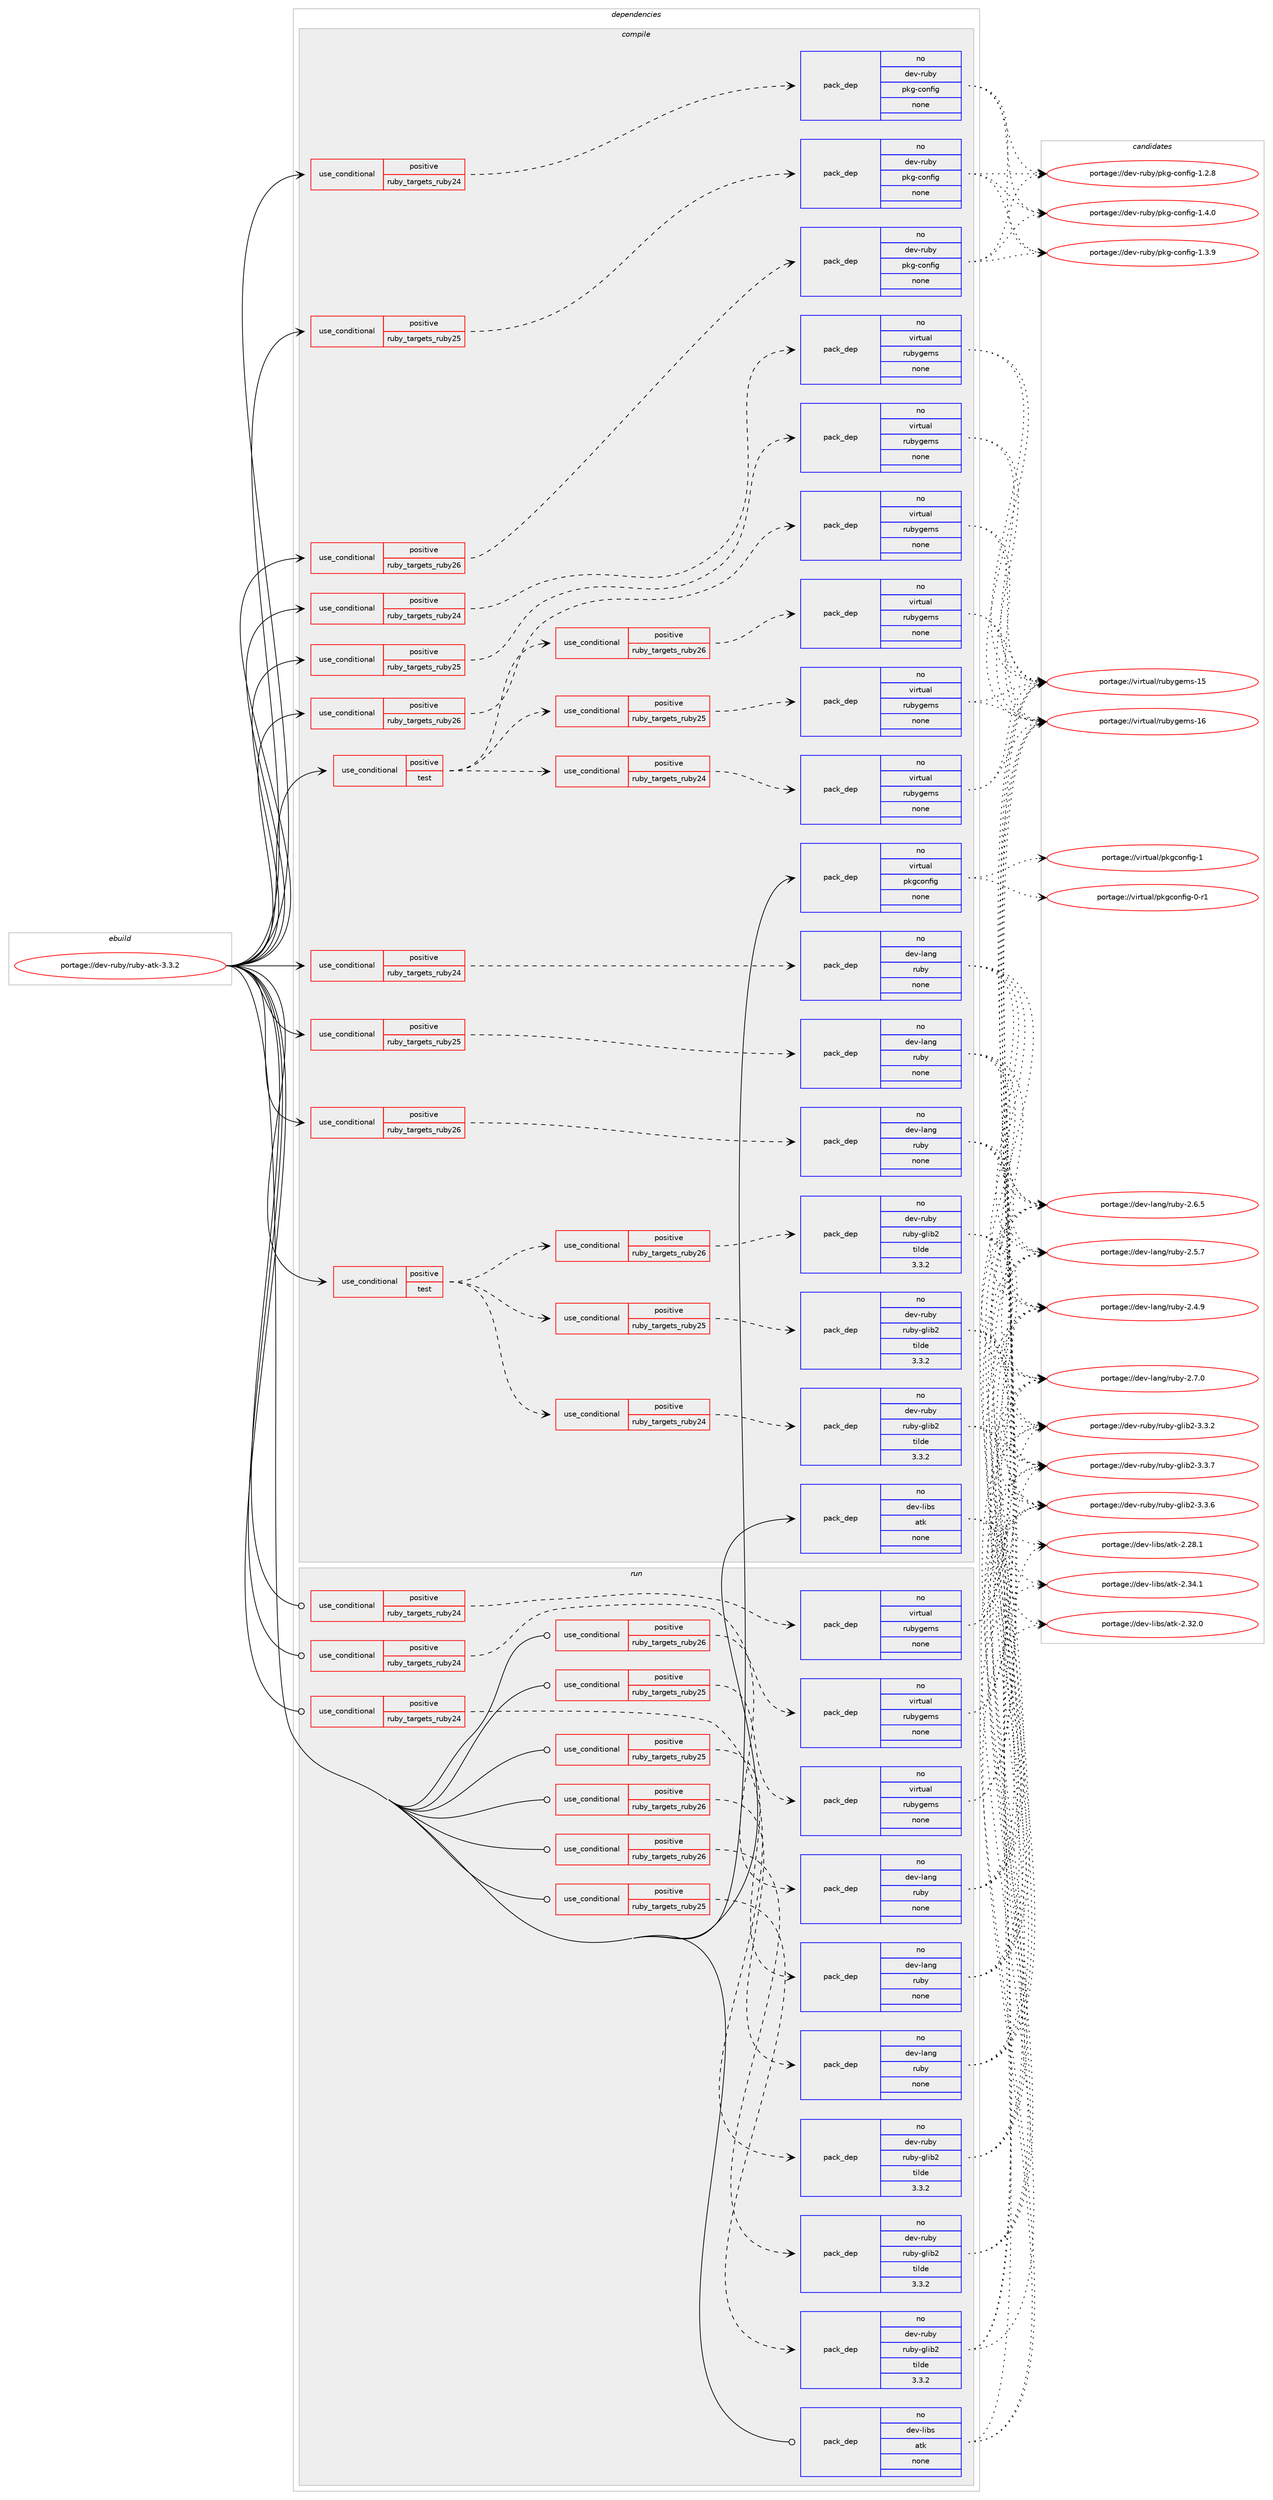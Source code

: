 digraph prolog {

# *************
# Graph options
# *************

newrank=true;
concentrate=true;
compound=true;
graph [rankdir=LR,fontname=Helvetica,fontsize=10,ranksep=1.5];#, ranksep=2.5, nodesep=0.2];
edge  [arrowhead=vee];
node  [fontname=Helvetica,fontsize=10];

# **********
# The ebuild
# **********

subgraph cluster_leftcol {
color=gray;
rank=same;
label=<<i>ebuild</i>>;
id [label="portage://dev-ruby/ruby-atk-3.3.2", color=red, width=4, href="../dev-ruby/ruby-atk-3.3.2.svg"];
}

# ****************
# The dependencies
# ****************

subgraph cluster_midcol {
color=gray;
label=<<i>dependencies</i>>;
subgraph cluster_compile {
fillcolor="#eeeeee";
style=filled;
label=<<i>compile</i>>;
subgraph cond73330 {
dependency328569 [label=<<TABLE BORDER="0" CELLBORDER="1" CELLSPACING="0" CELLPADDING="4"><TR><TD ROWSPAN="3" CELLPADDING="10">use_conditional</TD></TR><TR><TD>positive</TD></TR><TR><TD>ruby_targets_ruby24</TD></TR></TABLE>>, shape=none, color=red];
subgraph pack250492 {
dependency328570 [label=<<TABLE BORDER="0" CELLBORDER="1" CELLSPACING="0" CELLPADDING="4" WIDTH="220"><TR><TD ROWSPAN="6" CELLPADDING="30">pack_dep</TD></TR><TR><TD WIDTH="110">no</TD></TR><TR><TD>dev-lang</TD></TR><TR><TD>ruby</TD></TR><TR><TD>none</TD></TR><TR><TD></TD></TR></TABLE>>, shape=none, color=blue];
}
dependency328569:e -> dependency328570:w [weight=20,style="dashed",arrowhead="vee"];
}
id:e -> dependency328569:w [weight=20,style="solid",arrowhead="vee"];
subgraph cond73331 {
dependency328571 [label=<<TABLE BORDER="0" CELLBORDER="1" CELLSPACING="0" CELLPADDING="4"><TR><TD ROWSPAN="3" CELLPADDING="10">use_conditional</TD></TR><TR><TD>positive</TD></TR><TR><TD>ruby_targets_ruby24</TD></TR></TABLE>>, shape=none, color=red];
subgraph pack250493 {
dependency328572 [label=<<TABLE BORDER="0" CELLBORDER="1" CELLSPACING="0" CELLPADDING="4" WIDTH="220"><TR><TD ROWSPAN="6" CELLPADDING="30">pack_dep</TD></TR><TR><TD WIDTH="110">no</TD></TR><TR><TD>dev-ruby</TD></TR><TR><TD>pkg-config</TD></TR><TR><TD>none</TD></TR><TR><TD></TD></TR></TABLE>>, shape=none, color=blue];
}
dependency328571:e -> dependency328572:w [weight=20,style="dashed",arrowhead="vee"];
}
id:e -> dependency328571:w [weight=20,style="solid",arrowhead="vee"];
subgraph cond73332 {
dependency328573 [label=<<TABLE BORDER="0" CELLBORDER="1" CELLSPACING="0" CELLPADDING="4"><TR><TD ROWSPAN="3" CELLPADDING="10">use_conditional</TD></TR><TR><TD>positive</TD></TR><TR><TD>ruby_targets_ruby24</TD></TR></TABLE>>, shape=none, color=red];
subgraph pack250494 {
dependency328574 [label=<<TABLE BORDER="0" CELLBORDER="1" CELLSPACING="0" CELLPADDING="4" WIDTH="220"><TR><TD ROWSPAN="6" CELLPADDING="30">pack_dep</TD></TR><TR><TD WIDTH="110">no</TD></TR><TR><TD>virtual</TD></TR><TR><TD>rubygems</TD></TR><TR><TD>none</TD></TR><TR><TD></TD></TR></TABLE>>, shape=none, color=blue];
}
dependency328573:e -> dependency328574:w [weight=20,style="dashed",arrowhead="vee"];
}
id:e -> dependency328573:w [weight=20,style="solid",arrowhead="vee"];
subgraph cond73333 {
dependency328575 [label=<<TABLE BORDER="0" CELLBORDER="1" CELLSPACING="0" CELLPADDING="4"><TR><TD ROWSPAN="3" CELLPADDING="10">use_conditional</TD></TR><TR><TD>positive</TD></TR><TR><TD>ruby_targets_ruby25</TD></TR></TABLE>>, shape=none, color=red];
subgraph pack250495 {
dependency328576 [label=<<TABLE BORDER="0" CELLBORDER="1" CELLSPACING="0" CELLPADDING="4" WIDTH="220"><TR><TD ROWSPAN="6" CELLPADDING="30">pack_dep</TD></TR><TR><TD WIDTH="110">no</TD></TR><TR><TD>dev-lang</TD></TR><TR><TD>ruby</TD></TR><TR><TD>none</TD></TR><TR><TD></TD></TR></TABLE>>, shape=none, color=blue];
}
dependency328575:e -> dependency328576:w [weight=20,style="dashed",arrowhead="vee"];
}
id:e -> dependency328575:w [weight=20,style="solid",arrowhead="vee"];
subgraph cond73334 {
dependency328577 [label=<<TABLE BORDER="0" CELLBORDER="1" CELLSPACING="0" CELLPADDING="4"><TR><TD ROWSPAN="3" CELLPADDING="10">use_conditional</TD></TR><TR><TD>positive</TD></TR><TR><TD>ruby_targets_ruby25</TD></TR></TABLE>>, shape=none, color=red];
subgraph pack250496 {
dependency328578 [label=<<TABLE BORDER="0" CELLBORDER="1" CELLSPACING="0" CELLPADDING="4" WIDTH="220"><TR><TD ROWSPAN="6" CELLPADDING="30">pack_dep</TD></TR><TR><TD WIDTH="110">no</TD></TR><TR><TD>dev-ruby</TD></TR><TR><TD>pkg-config</TD></TR><TR><TD>none</TD></TR><TR><TD></TD></TR></TABLE>>, shape=none, color=blue];
}
dependency328577:e -> dependency328578:w [weight=20,style="dashed",arrowhead="vee"];
}
id:e -> dependency328577:w [weight=20,style="solid",arrowhead="vee"];
subgraph cond73335 {
dependency328579 [label=<<TABLE BORDER="0" CELLBORDER="1" CELLSPACING="0" CELLPADDING="4"><TR><TD ROWSPAN="3" CELLPADDING="10">use_conditional</TD></TR><TR><TD>positive</TD></TR><TR><TD>ruby_targets_ruby25</TD></TR></TABLE>>, shape=none, color=red];
subgraph pack250497 {
dependency328580 [label=<<TABLE BORDER="0" CELLBORDER="1" CELLSPACING="0" CELLPADDING="4" WIDTH="220"><TR><TD ROWSPAN="6" CELLPADDING="30">pack_dep</TD></TR><TR><TD WIDTH="110">no</TD></TR><TR><TD>virtual</TD></TR><TR><TD>rubygems</TD></TR><TR><TD>none</TD></TR><TR><TD></TD></TR></TABLE>>, shape=none, color=blue];
}
dependency328579:e -> dependency328580:w [weight=20,style="dashed",arrowhead="vee"];
}
id:e -> dependency328579:w [weight=20,style="solid",arrowhead="vee"];
subgraph cond73336 {
dependency328581 [label=<<TABLE BORDER="0" CELLBORDER="1" CELLSPACING="0" CELLPADDING="4"><TR><TD ROWSPAN="3" CELLPADDING="10">use_conditional</TD></TR><TR><TD>positive</TD></TR><TR><TD>ruby_targets_ruby26</TD></TR></TABLE>>, shape=none, color=red];
subgraph pack250498 {
dependency328582 [label=<<TABLE BORDER="0" CELLBORDER="1" CELLSPACING="0" CELLPADDING="4" WIDTH="220"><TR><TD ROWSPAN="6" CELLPADDING="30">pack_dep</TD></TR><TR><TD WIDTH="110">no</TD></TR><TR><TD>dev-lang</TD></TR><TR><TD>ruby</TD></TR><TR><TD>none</TD></TR><TR><TD></TD></TR></TABLE>>, shape=none, color=blue];
}
dependency328581:e -> dependency328582:w [weight=20,style="dashed",arrowhead="vee"];
}
id:e -> dependency328581:w [weight=20,style="solid",arrowhead="vee"];
subgraph cond73337 {
dependency328583 [label=<<TABLE BORDER="0" CELLBORDER="1" CELLSPACING="0" CELLPADDING="4"><TR><TD ROWSPAN="3" CELLPADDING="10">use_conditional</TD></TR><TR><TD>positive</TD></TR><TR><TD>ruby_targets_ruby26</TD></TR></TABLE>>, shape=none, color=red];
subgraph pack250499 {
dependency328584 [label=<<TABLE BORDER="0" CELLBORDER="1" CELLSPACING="0" CELLPADDING="4" WIDTH="220"><TR><TD ROWSPAN="6" CELLPADDING="30">pack_dep</TD></TR><TR><TD WIDTH="110">no</TD></TR><TR><TD>dev-ruby</TD></TR><TR><TD>pkg-config</TD></TR><TR><TD>none</TD></TR><TR><TD></TD></TR></TABLE>>, shape=none, color=blue];
}
dependency328583:e -> dependency328584:w [weight=20,style="dashed",arrowhead="vee"];
}
id:e -> dependency328583:w [weight=20,style="solid",arrowhead="vee"];
subgraph cond73338 {
dependency328585 [label=<<TABLE BORDER="0" CELLBORDER="1" CELLSPACING="0" CELLPADDING="4"><TR><TD ROWSPAN="3" CELLPADDING="10">use_conditional</TD></TR><TR><TD>positive</TD></TR><TR><TD>ruby_targets_ruby26</TD></TR></TABLE>>, shape=none, color=red];
subgraph pack250500 {
dependency328586 [label=<<TABLE BORDER="0" CELLBORDER="1" CELLSPACING="0" CELLPADDING="4" WIDTH="220"><TR><TD ROWSPAN="6" CELLPADDING="30">pack_dep</TD></TR><TR><TD WIDTH="110">no</TD></TR><TR><TD>virtual</TD></TR><TR><TD>rubygems</TD></TR><TR><TD>none</TD></TR><TR><TD></TD></TR></TABLE>>, shape=none, color=blue];
}
dependency328585:e -> dependency328586:w [weight=20,style="dashed",arrowhead="vee"];
}
id:e -> dependency328585:w [weight=20,style="solid",arrowhead="vee"];
subgraph cond73339 {
dependency328587 [label=<<TABLE BORDER="0" CELLBORDER="1" CELLSPACING="0" CELLPADDING="4"><TR><TD ROWSPAN="3" CELLPADDING="10">use_conditional</TD></TR><TR><TD>positive</TD></TR><TR><TD>test</TD></TR></TABLE>>, shape=none, color=red];
subgraph cond73340 {
dependency328588 [label=<<TABLE BORDER="0" CELLBORDER="1" CELLSPACING="0" CELLPADDING="4"><TR><TD ROWSPAN="3" CELLPADDING="10">use_conditional</TD></TR><TR><TD>positive</TD></TR><TR><TD>ruby_targets_ruby24</TD></TR></TABLE>>, shape=none, color=red];
subgraph pack250501 {
dependency328589 [label=<<TABLE BORDER="0" CELLBORDER="1" CELLSPACING="0" CELLPADDING="4" WIDTH="220"><TR><TD ROWSPAN="6" CELLPADDING="30">pack_dep</TD></TR><TR><TD WIDTH="110">no</TD></TR><TR><TD>dev-ruby</TD></TR><TR><TD>ruby-glib2</TD></TR><TR><TD>tilde</TD></TR><TR><TD>3.3.2</TD></TR></TABLE>>, shape=none, color=blue];
}
dependency328588:e -> dependency328589:w [weight=20,style="dashed",arrowhead="vee"];
}
dependency328587:e -> dependency328588:w [weight=20,style="dashed",arrowhead="vee"];
subgraph cond73341 {
dependency328590 [label=<<TABLE BORDER="0" CELLBORDER="1" CELLSPACING="0" CELLPADDING="4"><TR><TD ROWSPAN="3" CELLPADDING="10">use_conditional</TD></TR><TR><TD>positive</TD></TR><TR><TD>ruby_targets_ruby25</TD></TR></TABLE>>, shape=none, color=red];
subgraph pack250502 {
dependency328591 [label=<<TABLE BORDER="0" CELLBORDER="1" CELLSPACING="0" CELLPADDING="4" WIDTH="220"><TR><TD ROWSPAN="6" CELLPADDING="30">pack_dep</TD></TR><TR><TD WIDTH="110">no</TD></TR><TR><TD>dev-ruby</TD></TR><TR><TD>ruby-glib2</TD></TR><TR><TD>tilde</TD></TR><TR><TD>3.3.2</TD></TR></TABLE>>, shape=none, color=blue];
}
dependency328590:e -> dependency328591:w [weight=20,style="dashed",arrowhead="vee"];
}
dependency328587:e -> dependency328590:w [weight=20,style="dashed",arrowhead="vee"];
subgraph cond73342 {
dependency328592 [label=<<TABLE BORDER="0" CELLBORDER="1" CELLSPACING="0" CELLPADDING="4"><TR><TD ROWSPAN="3" CELLPADDING="10">use_conditional</TD></TR><TR><TD>positive</TD></TR><TR><TD>ruby_targets_ruby26</TD></TR></TABLE>>, shape=none, color=red];
subgraph pack250503 {
dependency328593 [label=<<TABLE BORDER="0" CELLBORDER="1" CELLSPACING="0" CELLPADDING="4" WIDTH="220"><TR><TD ROWSPAN="6" CELLPADDING="30">pack_dep</TD></TR><TR><TD WIDTH="110">no</TD></TR><TR><TD>dev-ruby</TD></TR><TR><TD>ruby-glib2</TD></TR><TR><TD>tilde</TD></TR><TR><TD>3.3.2</TD></TR></TABLE>>, shape=none, color=blue];
}
dependency328592:e -> dependency328593:w [weight=20,style="dashed",arrowhead="vee"];
}
dependency328587:e -> dependency328592:w [weight=20,style="dashed",arrowhead="vee"];
}
id:e -> dependency328587:w [weight=20,style="solid",arrowhead="vee"];
subgraph cond73343 {
dependency328594 [label=<<TABLE BORDER="0" CELLBORDER="1" CELLSPACING="0" CELLPADDING="4"><TR><TD ROWSPAN="3" CELLPADDING="10">use_conditional</TD></TR><TR><TD>positive</TD></TR><TR><TD>test</TD></TR></TABLE>>, shape=none, color=red];
subgraph cond73344 {
dependency328595 [label=<<TABLE BORDER="0" CELLBORDER="1" CELLSPACING="0" CELLPADDING="4"><TR><TD ROWSPAN="3" CELLPADDING="10">use_conditional</TD></TR><TR><TD>positive</TD></TR><TR><TD>ruby_targets_ruby24</TD></TR></TABLE>>, shape=none, color=red];
subgraph pack250504 {
dependency328596 [label=<<TABLE BORDER="0" CELLBORDER="1" CELLSPACING="0" CELLPADDING="4" WIDTH="220"><TR><TD ROWSPAN="6" CELLPADDING="30">pack_dep</TD></TR><TR><TD WIDTH="110">no</TD></TR><TR><TD>virtual</TD></TR><TR><TD>rubygems</TD></TR><TR><TD>none</TD></TR><TR><TD></TD></TR></TABLE>>, shape=none, color=blue];
}
dependency328595:e -> dependency328596:w [weight=20,style="dashed",arrowhead="vee"];
}
dependency328594:e -> dependency328595:w [weight=20,style="dashed",arrowhead="vee"];
subgraph cond73345 {
dependency328597 [label=<<TABLE BORDER="0" CELLBORDER="1" CELLSPACING="0" CELLPADDING="4"><TR><TD ROWSPAN="3" CELLPADDING="10">use_conditional</TD></TR><TR><TD>positive</TD></TR><TR><TD>ruby_targets_ruby25</TD></TR></TABLE>>, shape=none, color=red];
subgraph pack250505 {
dependency328598 [label=<<TABLE BORDER="0" CELLBORDER="1" CELLSPACING="0" CELLPADDING="4" WIDTH="220"><TR><TD ROWSPAN="6" CELLPADDING="30">pack_dep</TD></TR><TR><TD WIDTH="110">no</TD></TR><TR><TD>virtual</TD></TR><TR><TD>rubygems</TD></TR><TR><TD>none</TD></TR><TR><TD></TD></TR></TABLE>>, shape=none, color=blue];
}
dependency328597:e -> dependency328598:w [weight=20,style="dashed",arrowhead="vee"];
}
dependency328594:e -> dependency328597:w [weight=20,style="dashed",arrowhead="vee"];
subgraph cond73346 {
dependency328599 [label=<<TABLE BORDER="0" CELLBORDER="1" CELLSPACING="0" CELLPADDING="4"><TR><TD ROWSPAN="3" CELLPADDING="10">use_conditional</TD></TR><TR><TD>positive</TD></TR><TR><TD>ruby_targets_ruby26</TD></TR></TABLE>>, shape=none, color=red];
subgraph pack250506 {
dependency328600 [label=<<TABLE BORDER="0" CELLBORDER="1" CELLSPACING="0" CELLPADDING="4" WIDTH="220"><TR><TD ROWSPAN="6" CELLPADDING="30">pack_dep</TD></TR><TR><TD WIDTH="110">no</TD></TR><TR><TD>virtual</TD></TR><TR><TD>rubygems</TD></TR><TR><TD>none</TD></TR><TR><TD></TD></TR></TABLE>>, shape=none, color=blue];
}
dependency328599:e -> dependency328600:w [weight=20,style="dashed",arrowhead="vee"];
}
dependency328594:e -> dependency328599:w [weight=20,style="dashed",arrowhead="vee"];
}
id:e -> dependency328594:w [weight=20,style="solid",arrowhead="vee"];
subgraph pack250507 {
dependency328601 [label=<<TABLE BORDER="0" CELLBORDER="1" CELLSPACING="0" CELLPADDING="4" WIDTH="220"><TR><TD ROWSPAN="6" CELLPADDING="30">pack_dep</TD></TR><TR><TD WIDTH="110">no</TD></TR><TR><TD>dev-libs</TD></TR><TR><TD>atk</TD></TR><TR><TD>none</TD></TR><TR><TD></TD></TR></TABLE>>, shape=none, color=blue];
}
id:e -> dependency328601:w [weight=20,style="solid",arrowhead="vee"];
subgraph pack250508 {
dependency328602 [label=<<TABLE BORDER="0" CELLBORDER="1" CELLSPACING="0" CELLPADDING="4" WIDTH="220"><TR><TD ROWSPAN="6" CELLPADDING="30">pack_dep</TD></TR><TR><TD WIDTH="110">no</TD></TR><TR><TD>virtual</TD></TR><TR><TD>pkgconfig</TD></TR><TR><TD>none</TD></TR><TR><TD></TD></TR></TABLE>>, shape=none, color=blue];
}
id:e -> dependency328602:w [weight=20,style="solid",arrowhead="vee"];
}
subgraph cluster_compileandrun {
fillcolor="#eeeeee";
style=filled;
label=<<i>compile and run</i>>;
}
subgraph cluster_run {
fillcolor="#eeeeee";
style=filled;
label=<<i>run</i>>;
subgraph cond73347 {
dependency328603 [label=<<TABLE BORDER="0" CELLBORDER="1" CELLSPACING="0" CELLPADDING="4"><TR><TD ROWSPAN="3" CELLPADDING="10">use_conditional</TD></TR><TR><TD>positive</TD></TR><TR><TD>ruby_targets_ruby24</TD></TR></TABLE>>, shape=none, color=red];
subgraph pack250509 {
dependency328604 [label=<<TABLE BORDER="0" CELLBORDER="1" CELLSPACING="0" CELLPADDING="4" WIDTH="220"><TR><TD ROWSPAN="6" CELLPADDING="30">pack_dep</TD></TR><TR><TD WIDTH="110">no</TD></TR><TR><TD>dev-lang</TD></TR><TR><TD>ruby</TD></TR><TR><TD>none</TD></TR><TR><TD></TD></TR></TABLE>>, shape=none, color=blue];
}
dependency328603:e -> dependency328604:w [weight=20,style="dashed",arrowhead="vee"];
}
id:e -> dependency328603:w [weight=20,style="solid",arrowhead="odot"];
subgraph cond73348 {
dependency328605 [label=<<TABLE BORDER="0" CELLBORDER="1" CELLSPACING="0" CELLPADDING="4"><TR><TD ROWSPAN="3" CELLPADDING="10">use_conditional</TD></TR><TR><TD>positive</TD></TR><TR><TD>ruby_targets_ruby24</TD></TR></TABLE>>, shape=none, color=red];
subgraph pack250510 {
dependency328606 [label=<<TABLE BORDER="0" CELLBORDER="1" CELLSPACING="0" CELLPADDING="4" WIDTH="220"><TR><TD ROWSPAN="6" CELLPADDING="30">pack_dep</TD></TR><TR><TD WIDTH="110">no</TD></TR><TR><TD>dev-ruby</TD></TR><TR><TD>ruby-glib2</TD></TR><TR><TD>tilde</TD></TR><TR><TD>3.3.2</TD></TR></TABLE>>, shape=none, color=blue];
}
dependency328605:e -> dependency328606:w [weight=20,style="dashed",arrowhead="vee"];
}
id:e -> dependency328605:w [weight=20,style="solid",arrowhead="odot"];
subgraph cond73349 {
dependency328607 [label=<<TABLE BORDER="0" CELLBORDER="1" CELLSPACING="0" CELLPADDING="4"><TR><TD ROWSPAN="3" CELLPADDING="10">use_conditional</TD></TR><TR><TD>positive</TD></TR><TR><TD>ruby_targets_ruby24</TD></TR></TABLE>>, shape=none, color=red];
subgraph pack250511 {
dependency328608 [label=<<TABLE BORDER="0" CELLBORDER="1" CELLSPACING="0" CELLPADDING="4" WIDTH="220"><TR><TD ROWSPAN="6" CELLPADDING="30">pack_dep</TD></TR><TR><TD WIDTH="110">no</TD></TR><TR><TD>virtual</TD></TR><TR><TD>rubygems</TD></TR><TR><TD>none</TD></TR><TR><TD></TD></TR></TABLE>>, shape=none, color=blue];
}
dependency328607:e -> dependency328608:w [weight=20,style="dashed",arrowhead="vee"];
}
id:e -> dependency328607:w [weight=20,style="solid",arrowhead="odot"];
subgraph cond73350 {
dependency328609 [label=<<TABLE BORDER="0" CELLBORDER="1" CELLSPACING="0" CELLPADDING="4"><TR><TD ROWSPAN="3" CELLPADDING="10">use_conditional</TD></TR><TR><TD>positive</TD></TR><TR><TD>ruby_targets_ruby25</TD></TR></TABLE>>, shape=none, color=red];
subgraph pack250512 {
dependency328610 [label=<<TABLE BORDER="0" CELLBORDER="1" CELLSPACING="0" CELLPADDING="4" WIDTH="220"><TR><TD ROWSPAN="6" CELLPADDING="30">pack_dep</TD></TR><TR><TD WIDTH="110">no</TD></TR><TR><TD>dev-lang</TD></TR><TR><TD>ruby</TD></TR><TR><TD>none</TD></TR><TR><TD></TD></TR></TABLE>>, shape=none, color=blue];
}
dependency328609:e -> dependency328610:w [weight=20,style="dashed",arrowhead="vee"];
}
id:e -> dependency328609:w [weight=20,style="solid",arrowhead="odot"];
subgraph cond73351 {
dependency328611 [label=<<TABLE BORDER="0" CELLBORDER="1" CELLSPACING="0" CELLPADDING="4"><TR><TD ROWSPAN="3" CELLPADDING="10">use_conditional</TD></TR><TR><TD>positive</TD></TR><TR><TD>ruby_targets_ruby25</TD></TR></TABLE>>, shape=none, color=red];
subgraph pack250513 {
dependency328612 [label=<<TABLE BORDER="0" CELLBORDER="1" CELLSPACING="0" CELLPADDING="4" WIDTH="220"><TR><TD ROWSPAN="6" CELLPADDING="30">pack_dep</TD></TR><TR><TD WIDTH="110">no</TD></TR><TR><TD>dev-ruby</TD></TR><TR><TD>ruby-glib2</TD></TR><TR><TD>tilde</TD></TR><TR><TD>3.3.2</TD></TR></TABLE>>, shape=none, color=blue];
}
dependency328611:e -> dependency328612:w [weight=20,style="dashed",arrowhead="vee"];
}
id:e -> dependency328611:w [weight=20,style="solid",arrowhead="odot"];
subgraph cond73352 {
dependency328613 [label=<<TABLE BORDER="0" CELLBORDER="1" CELLSPACING="0" CELLPADDING="4"><TR><TD ROWSPAN="3" CELLPADDING="10">use_conditional</TD></TR><TR><TD>positive</TD></TR><TR><TD>ruby_targets_ruby25</TD></TR></TABLE>>, shape=none, color=red];
subgraph pack250514 {
dependency328614 [label=<<TABLE BORDER="0" CELLBORDER="1" CELLSPACING="0" CELLPADDING="4" WIDTH="220"><TR><TD ROWSPAN="6" CELLPADDING="30">pack_dep</TD></TR><TR><TD WIDTH="110">no</TD></TR><TR><TD>virtual</TD></TR><TR><TD>rubygems</TD></TR><TR><TD>none</TD></TR><TR><TD></TD></TR></TABLE>>, shape=none, color=blue];
}
dependency328613:e -> dependency328614:w [weight=20,style="dashed",arrowhead="vee"];
}
id:e -> dependency328613:w [weight=20,style="solid",arrowhead="odot"];
subgraph cond73353 {
dependency328615 [label=<<TABLE BORDER="0" CELLBORDER="1" CELLSPACING="0" CELLPADDING="4"><TR><TD ROWSPAN="3" CELLPADDING="10">use_conditional</TD></TR><TR><TD>positive</TD></TR><TR><TD>ruby_targets_ruby26</TD></TR></TABLE>>, shape=none, color=red];
subgraph pack250515 {
dependency328616 [label=<<TABLE BORDER="0" CELLBORDER="1" CELLSPACING="0" CELLPADDING="4" WIDTH="220"><TR><TD ROWSPAN="6" CELLPADDING="30">pack_dep</TD></TR><TR><TD WIDTH="110">no</TD></TR><TR><TD>dev-lang</TD></TR><TR><TD>ruby</TD></TR><TR><TD>none</TD></TR><TR><TD></TD></TR></TABLE>>, shape=none, color=blue];
}
dependency328615:e -> dependency328616:w [weight=20,style="dashed",arrowhead="vee"];
}
id:e -> dependency328615:w [weight=20,style="solid",arrowhead="odot"];
subgraph cond73354 {
dependency328617 [label=<<TABLE BORDER="0" CELLBORDER="1" CELLSPACING="0" CELLPADDING="4"><TR><TD ROWSPAN="3" CELLPADDING="10">use_conditional</TD></TR><TR><TD>positive</TD></TR><TR><TD>ruby_targets_ruby26</TD></TR></TABLE>>, shape=none, color=red];
subgraph pack250516 {
dependency328618 [label=<<TABLE BORDER="0" CELLBORDER="1" CELLSPACING="0" CELLPADDING="4" WIDTH="220"><TR><TD ROWSPAN="6" CELLPADDING="30">pack_dep</TD></TR><TR><TD WIDTH="110">no</TD></TR><TR><TD>dev-ruby</TD></TR><TR><TD>ruby-glib2</TD></TR><TR><TD>tilde</TD></TR><TR><TD>3.3.2</TD></TR></TABLE>>, shape=none, color=blue];
}
dependency328617:e -> dependency328618:w [weight=20,style="dashed",arrowhead="vee"];
}
id:e -> dependency328617:w [weight=20,style="solid",arrowhead="odot"];
subgraph cond73355 {
dependency328619 [label=<<TABLE BORDER="0" CELLBORDER="1" CELLSPACING="0" CELLPADDING="4"><TR><TD ROWSPAN="3" CELLPADDING="10">use_conditional</TD></TR><TR><TD>positive</TD></TR><TR><TD>ruby_targets_ruby26</TD></TR></TABLE>>, shape=none, color=red];
subgraph pack250517 {
dependency328620 [label=<<TABLE BORDER="0" CELLBORDER="1" CELLSPACING="0" CELLPADDING="4" WIDTH="220"><TR><TD ROWSPAN="6" CELLPADDING="30">pack_dep</TD></TR><TR><TD WIDTH="110">no</TD></TR><TR><TD>virtual</TD></TR><TR><TD>rubygems</TD></TR><TR><TD>none</TD></TR><TR><TD></TD></TR></TABLE>>, shape=none, color=blue];
}
dependency328619:e -> dependency328620:w [weight=20,style="dashed",arrowhead="vee"];
}
id:e -> dependency328619:w [weight=20,style="solid",arrowhead="odot"];
subgraph pack250518 {
dependency328621 [label=<<TABLE BORDER="0" CELLBORDER="1" CELLSPACING="0" CELLPADDING="4" WIDTH="220"><TR><TD ROWSPAN="6" CELLPADDING="30">pack_dep</TD></TR><TR><TD WIDTH="110">no</TD></TR><TR><TD>dev-libs</TD></TR><TR><TD>atk</TD></TR><TR><TD>none</TD></TR><TR><TD></TD></TR></TABLE>>, shape=none, color=blue];
}
id:e -> dependency328621:w [weight=20,style="solid",arrowhead="odot"];
}
}

# **************
# The candidates
# **************

subgraph cluster_choices {
rank=same;
color=gray;
label=<<i>candidates</i>>;

subgraph choice250492 {
color=black;
nodesep=1;
choice10010111845108971101034711411798121455046554648 [label="portage://dev-lang/ruby-2.7.0", color=red, width=4,href="../dev-lang/ruby-2.7.0.svg"];
choice10010111845108971101034711411798121455046544653 [label="portage://dev-lang/ruby-2.6.5", color=red, width=4,href="../dev-lang/ruby-2.6.5.svg"];
choice10010111845108971101034711411798121455046534655 [label="portage://dev-lang/ruby-2.5.7", color=red, width=4,href="../dev-lang/ruby-2.5.7.svg"];
choice10010111845108971101034711411798121455046524657 [label="portage://dev-lang/ruby-2.4.9", color=red, width=4,href="../dev-lang/ruby-2.4.9.svg"];
dependency328570:e -> choice10010111845108971101034711411798121455046554648:w [style=dotted,weight="100"];
dependency328570:e -> choice10010111845108971101034711411798121455046544653:w [style=dotted,weight="100"];
dependency328570:e -> choice10010111845108971101034711411798121455046534655:w [style=dotted,weight="100"];
dependency328570:e -> choice10010111845108971101034711411798121455046524657:w [style=dotted,weight="100"];
}
subgraph choice250493 {
color=black;
nodesep=1;
choice1001011184511411798121471121071034599111110102105103454946524648 [label="portage://dev-ruby/pkg-config-1.4.0", color=red, width=4,href="../dev-ruby/pkg-config-1.4.0.svg"];
choice1001011184511411798121471121071034599111110102105103454946514657 [label="portage://dev-ruby/pkg-config-1.3.9", color=red, width=4,href="../dev-ruby/pkg-config-1.3.9.svg"];
choice1001011184511411798121471121071034599111110102105103454946504656 [label="portage://dev-ruby/pkg-config-1.2.8", color=red, width=4,href="../dev-ruby/pkg-config-1.2.8.svg"];
dependency328572:e -> choice1001011184511411798121471121071034599111110102105103454946524648:w [style=dotted,weight="100"];
dependency328572:e -> choice1001011184511411798121471121071034599111110102105103454946514657:w [style=dotted,weight="100"];
dependency328572:e -> choice1001011184511411798121471121071034599111110102105103454946504656:w [style=dotted,weight="100"];
}
subgraph choice250494 {
color=black;
nodesep=1;
choice118105114116117971084711411798121103101109115454954 [label="portage://virtual/rubygems-16", color=red, width=4,href="../virtual/rubygems-16.svg"];
choice118105114116117971084711411798121103101109115454953 [label="portage://virtual/rubygems-15", color=red, width=4,href="../virtual/rubygems-15.svg"];
dependency328574:e -> choice118105114116117971084711411798121103101109115454954:w [style=dotted,weight="100"];
dependency328574:e -> choice118105114116117971084711411798121103101109115454953:w [style=dotted,weight="100"];
}
subgraph choice250495 {
color=black;
nodesep=1;
choice10010111845108971101034711411798121455046554648 [label="portage://dev-lang/ruby-2.7.0", color=red, width=4,href="../dev-lang/ruby-2.7.0.svg"];
choice10010111845108971101034711411798121455046544653 [label="portage://dev-lang/ruby-2.6.5", color=red, width=4,href="../dev-lang/ruby-2.6.5.svg"];
choice10010111845108971101034711411798121455046534655 [label="portage://dev-lang/ruby-2.5.7", color=red, width=4,href="../dev-lang/ruby-2.5.7.svg"];
choice10010111845108971101034711411798121455046524657 [label="portage://dev-lang/ruby-2.4.9", color=red, width=4,href="../dev-lang/ruby-2.4.9.svg"];
dependency328576:e -> choice10010111845108971101034711411798121455046554648:w [style=dotted,weight="100"];
dependency328576:e -> choice10010111845108971101034711411798121455046544653:w [style=dotted,weight="100"];
dependency328576:e -> choice10010111845108971101034711411798121455046534655:w [style=dotted,weight="100"];
dependency328576:e -> choice10010111845108971101034711411798121455046524657:w [style=dotted,weight="100"];
}
subgraph choice250496 {
color=black;
nodesep=1;
choice1001011184511411798121471121071034599111110102105103454946524648 [label="portage://dev-ruby/pkg-config-1.4.0", color=red, width=4,href="../dev-ruby/pkg-config-1.4.0.svg"];
choice1001011184511411798121471121071034599111110102105103454946514657 [label="portage://dev-ruby/pkg-config-1.3.9", color=red, width=4,href="../dev-ruby/pkg-config-1.3.9.svg"];
choice1001011184511411798121471121071034599111110102105103454946504656 [label="portage://dev-ruby/pkg-config-1.2.8", color=red, width=4,href="../dev-ruby/pkg-config-1.2.8.svg"];
dependency328578:e -> choice1001011184511411798121471121071034599111110102105103454946524648:w [style=dotted,weight="100"];
dependency328578:e -> choice1001011184511411798121471121071034599111110102105103454946514657:w [style=dotted,weight="100"];
dependency328578:e -> choice1001011184511411798121471121071034599111110102105103454946504656:w [style=dotted,weight="100"];
}
subgraph choice250497 {
color=black;
nodesep=1;
choice118105114116117971084711411798121103101109115454954 [label="portage://virtual/rubygems-16", color=red, width=4,href="../virtual/rubygems-16.svg"];
choice118105114116117971084711411798121103101109115454953 [label="portage://virtual/rubygems-15", color=red, width=4,href="../virtual/rubygems-15.svg"];
dependency328580:e -> choice118105114116117971084711411798121103101109115454954:w [style=dotted,weight="100"];
dependency328580:e -> choice118105114116117971084711411798121103101109115454953:w [style=dotted,weight="100"];
}
subgraph choice250498 {
color=black;
nodesep=1;
choice10010111845108971101034711411798121455046554648 [label="portage://dev-lang/ruby-2.7.0", color=red, width=4,href="../dev-lang/ruby-2.7.0.svg"];
choice10010111845108971101034711411798121455046544653 [label="portage://dev-lang/ruby-2.6.5", color=red, width=4,href="../dev-lang/ruby-2.6.5.svg"];
choice10010111845108971101034711411798121455046534655 [label="portage://dev-lang/ruby-2.5.7", color=red, width=4,href="../dev-lang/ruby-2.5.7.svg"];
choice10010111845108971101034711411798121455046524657 [label="portage://dev-lang/ruby-2.4.9", color=red, width=4,href="../dev-lang/ruby-2.4.9.svg"];
dependency328582:e -> choice10010111845108971101034711411798121455046554648:w [style=dotted,weight="100"];
dependency328582:e -> choice10010111845108971101034711411798121455046544653:w [style=dotted,weight="100"];
dependency328582:e -> choice10010111845108971101034711411798121455046534655:w [style=dotted,weight="100"];
dependency328582:e -> choice10010111845108971101034711411798121455046524657:w [style=dotted,weight="100"];
}
subgraph choice250499 {
color=black;
nodesep=1;
choice1001011184511411798121471121071034599111110102105103454946524648 [label="portage://dev-ruby/pkg-config-1.4.0", color=red, width=4,href="../dev-ruby/pkg-config-1.4.0.svg"];
choice1001011184511411798121471121071034599111110102105103454946514657 [label="portage://dev-ruby/pkg-config-1.3.9", color=red, width=4,href="../dev-ruby/pkg-config-1.3.9.svg"];
choice1001011184511411798121471121071034599111110102105103454946504656 [label="portage://dev-ruby/pkg-config-1.2.8", color=red, width=4,href="../dev-ruby/pkg-config-1.2.8.svg"];
dependency328584:e -> choice1001011184511411798121471121071034599111110102105103454946524648:w [style=dotted,weight="100"];
dependency328584:e -> choice1001011184511411798121471121071034599111110102105103454946514657:w [style=dotted,weight="100"];
dependency328584:e -> choice1001011184511411798121471121071034599111110102105103454946504656:w [style=dotted,weight="100"];
}
subgraph choice250500 {
color=black;
nodesep=1;
choice118105114116117971084711411798121103101109115454954 [label="portage://virtual/rubygems-16", color=red, width=4,href="../virtual/rubygems-16.svg"];
choice118105114116117971084711411798121103101109115454953 [label="portage://virtual/rubygems-15", color=red, width=4,href="../virtual/rubygems-15.svg"];
dependency328586:e -> choice118105114116117971084711411798121103101109115454954:w [style=dotted,weight="100"];
dependency328586:e -> choice118105114116117971084711411798121103101109115454953:w [style=dotted,weight="100"];
}
subgraph choice250501 {
color=black;
nodesep=1;
choice10010111845114117981214711411798121451031081059850455146514655 [label="portage://dev-ruby/ruby-glib2-3.3.7", color=red, width=4,href="../dev-ruby/ruby-glib2-3.3.7.svg"];
choice10010111845114117981214711411798121451031081059850455146514654 [label="portage://dev-ruby/ruby-glib2-3.3.6", color=red, width=4,href="../dev-ruby/ruby-glib2-3.3.6.svg"];
choice10010111845114117981214711411798121451031081059850455146514650 [label="portage://dev-ruby/ruby-glib2-3.3.2", color=red, width=4,href="../dev-ruby/ruby-glib2-3.3.2.svg"];
dependency328589:e -> choice10010111845114117981214711411798121451031081059850455146514655:w [style=dotted,weight="100"];
dependency328589:e -> choice10010111845114117981214711411798121451031081059850455146514654:w [style=dotted,weight="100"];
dependency328589:e -> choice10010111845114117981214711411798121451031081059850455146514650:w [style=dotted,weight="100"];
}
subgraph choice250502 {
color=black;
nodesep=1;
choice10010111845114117981214711411798121451031081059850455146514655 [label="portage://dev-ruby/ruby-glib2-3.3.7", color=red, width=4,href="../dev-ruby/ruby-glib2-3.3.7.svg"];
choice10010111845114117981214711411798121451031081059850455146514654 [label="portage://dev-ruby/ruby-glib2-3.3.6", color=red, width=4,href="../dev-ruby/ruby-glib2-3.3.6.svg"];
choice10010111845114117981214711411798121451031081059850455146514650 [label="portage://dev-ruby/ruby-glib2-3.3.2", color=red, width=4,href="../dev-ruby/ruby-glib2-3.3.2.svg"];
dependency328591:e -> choice10010111845114117981214711411798121451031081059850455146514655:w [style=dotted,weight="100"];
dependency328591:e -> choice10010111845114117981214711411798121451031081059850455146514654:w [style=dotted,weight="100"];
dependency328591:e -> choice10010111845114117981214711411798121451031081059850455146514650:w [style=dotted,weight="100"];
}
subgraph choice250503 {
color=black;
nodesep=1;
choice10010111845114117981214711411798121451031081059850455146514655 [label="portage://dev-ruby/ruby-glib2-3.3.7", color=red, width=4,href="../dev-ruby/ruby-glib2-3.3.7.svg"];
choice10010111845114117981214711411798121451031081059850455146514654 [label="portage://dev-ruby/ruby-glib2-3.3.6", color=red, width=4,href="../dev-ruby/ruby-glib2-3.3.6.svg"];
choice10010111845114117981214711411798121451031081059850455146514650 [label="portage://dev-ruby/ruby-glib2-3.3.2", color=red, width=4,href="../dev-ruby/ruby-glib2-3.3.2.svg"];
dependency328593:e -> choice10010111845114117981214711411798121451031081059850455146514655:w [style=dotted,weight="100"];
dependency328593:e -> choice10010111845114117981214711411798121451031081059850455146514654:w [style=dotted,weight="100"];
dependency328593:e -> choice10010111845114117981214711411798121451031081059850455146514650:w [style=dotted,weight="100"];
}
subgraph choice250504 {
color=black;
nodesep=1;
choice118105114116117971084711411798121103101109115454954 [label="portage://virtual/rubygems-16", color=red, width=4,href="../virtual/rubygems-16.svg"];
choice118105114116117971084711411798121103101109115454953 [label="portage://virtual/rubygems-15", color=red, width=4,href="../virtual/rubygems-15.svg"];
dependency328596:e -> choice118105114116117971084711411798121103101109115454954:w [style=dotted,weight="100"];
dependency328596:e -> choice118105114116117971084711411798121103101109115454953:w [style=dotted,weight="100"];
}
subgraph choice250505 {
color=black;
nodesep=1;
choice118105114116117971084711411798121103101109115454954 [label="portage://virtual/rubygems-16", color=red, width=4,href="../virtual/rubygems-16.svg"];
choice118105114116117971084711411798121103101109115454953 [label="portage://virtual/rubygems-15", color=red, width=4,href="../virtual/rubygems-15.svg"];
dependency328598:e -> choice118105114116117971084711411798121103101109115454954:w [style=dotted,weight="100"];
dependency328598:e -> choice118105114116117971084711411798121103101109115454953:w [style=dotted,weight="100"];
}
subgraph choice250506 {
color=black;
nodesep=1;
choice118105114116117971084711411798121103101109115454954 [label="portage://virtual/rubygems-16", color=red, width=4,href="../virtual/rubygems-16.svg"];
choice118105114116117971084711411798121103101109115454953 [label="portage://virtual/rubygems-15", color=red, width=4,href="../virtual/rubygems-15.svg"];
dependency328600:e -> choice118105114116117971084711411798121103101109115454954:w [style=dotted,weight="100"];
dependency328600:e -> choice118105114116117971084711411798121103101109115454953:w [style=dotted,weight="100"];
}
subgraph choice250507 {
color=black;
nodesep=1;
choice1001011184510810598115479711610745504651524649 [label="portage://dev-libs/atk-2.34.1", color=red, width=4,href="../dev-libs/atk-2.34.1.svg"];
choice1001011184510810598115479711610745504651504648 [label="portage://dev-libs/atk-2.32.0", color=red, width=4,href="../dev-libs/atk-2.32.0.svg"];
choice1001011184510810598115479711610745504650564649 [label="portage://dev-libs/atk-2.28.1", color=red, width=4,href="../dev-libs/atk-2.28.1.svg"];
dependency328601:e -> choice1001011184510810598115479711610745504651524649:w [style=dotted,weight="100"];
dependency328601:e -> choice1001011184510810598115479711610745504651504648:w [style=dotted,weight="100"];
dependency328601:e -> choice1001011184510810598115479711610745504650564649:w [style=dotted,weight="100"];
}
subgraph choice250508 {
color=black;
nodesep=1;
choice1181051141161179710847112107103991111101021051034549 [label="portage://virtual/pkgconfig-1", color=red, width=4,href="../virtual/pkgconfig-1.svg"];
choice11810511411611797108471121071039911111010210510345484511449 [label="portage://virtual/pkgconfig-0-r1", color=red, width=4,href="../virtual/pkgconfig-0-r1.svg"];
dependency328602:e -> choice1181051141161179710847112107103991111101021051034549:w [style=dotted,weight="100"];
dependency328602:e -> choice11810511411611797108471121071039911111010210510345484511449:w [style=dotted,weight="100"];
}
subgraph choice250509 {
color=black;
nodesep=1;
choice10010111845108971101034711411798121455046554648 [label="portage://dev-lang/ruby-2.7.0", color=red, width=4,href="../dev-lang/ruby-2.7.0.svg"];
choice10010111845108971101034711411798121455046544653 [label="portage://dev-lang/ruby-2.6.5", color=red, width=4,href="../dev-lang/ruby-2.6.5.svg"];
choice10010111845108971101034711411798121455046534655 [label="portage://dev-lang/ruby-2.5.7", color=red, width=4,href="../dev-lang/ruby-2.5.7.svg"];
choice10010111845108971101034711411798121455046524657 [label="portage://dev-lang/ruby-2.4.9", color=red, width=4,href="../dev-lang/ruby-2.4.9.svg"];
dependency328604:e -> choice10010111845108971101034711411798121455046554648:w [style=dotted,weight="100"];
dependency328604:e -> choice10010111845108971101034711411798121455046544653:w [style=dotted,weight="100"];
dependency328604:e -> choice10010111845108971101034711411798121455046534655:w [style=dotted,weight="100"];
dependency328604:e -> choice10010111845108971101034711411798121455046524657:w [style=dotted,weight="100"];
}
subgraph choice250510 {
color=black;
nodesep=1;
choice10010111845114117981214711411798121451031081059850455146514655 [label="portage://dev-ruby/ruby-glib2-3.3.7", color=red, width=4,href="../dev-ruby/ruby-glib2-3.3.7.svg"];
choice10010111845114117981214711411798121451031081059850455146514654 [label="portage://dev-ruby/ruby-glib2-3.3.6", color=red, width=4,href="../dev-ruby/ruby-glib2-3.3.6.svg"];
choice10010111845114117981214711411798121451031081059850455146514650 [label="portage://dev-ruby/ruby-glib2-3.3.2", color=red, width=4,href="../dev-ruby/ruby-glib2-3.3.2.svg"];
dependency328606:e -> choice10010111845114117981214711411798121451031081059850455146514655:w [style=dotted,weight="100"];
dependency328606:e -> choice10010111845114117981214711411798121451031081059850455146514654:w [style=dotted,weight="100"];
dependency328606:e -> choice10010111845114117981214711411798121451031081059850455146514650:w [style=dotted,weight="100"];
}
subgraph choice250511 {
color=black;
nodesep=1;
choice118105114116117971084711411798121103101109115454954 [label="portage://virtual/rubygems-16", color=red, width=4,href="../virtual/rubygems-16.svg"];
choice118105114116117971084711411798121103101109115454953 [label="portage://virtual/rubygems-15", color=red, width=4,href="../virtual/rubygems-15.svg"];
dependency328608:e -> choice118105114116117971084711411798121103101109115454954:w [style=dotted,weight="100"];
dependency328608:e -> choice118105114116117971084711411798121103101109115454953:w [style=dotted,weight="100"];
}
subgraph choice250512 {
color=black;
nodesep=1;
choice10010111845108971101034711411798121455046554648 [label="portage://dev-lang/ruby-2.7.0", color=red, width=4,href="../dev-lang/ruby-2.7.0.svg"];
choice10010111845108971101034711411798121455046544653 [label="portage://dev-lang/ruby-2.6.5", color=red, width=4,href="../dev-lang/ruby-2.6.5.svg"];
choice10010111845108971101034711411798121455046534655 [label="portage://dev-lang/ruby-2.5.7", color=red, width=4,href="../dev-lang/ruby-2.5.7.svg"];
choice10010111845108971101034711411798121455046524657 [label="portage://dev-lang/ruby-2.4.9", color=red, width=4,href="../dev-lang/ruby-2.4.9.svg"];
dependency328610:e -> choice10010111845108971101034711411798121455046554648:w [style=dotted,weight="100"];
dependency328610:e -> choice10010111845108971101034711411798121455046544653:w [style=dotted,weight="100"];
dependency328610:e -> choice10010111845108971101034711411798121455046534655:w [style=dotted,weight="100"];
dependency328610:e -> choice10010111845108971101034711411798121455046524657:w [style=dotted,weight="100"];
}
subgraph choice250513 {
color=black;
nodesep=1;
choice10010111845114117981214711411798121451031081059850455146514655 [label="portage://dev-ruby/ruby-glib2-3.3.7", color=red, width=4,href="../dev-ruby/ruby-glib2-3.3.7.svg"];
choice10010111845114117981214711411798121451031081059850455146514654 [label="portage://dev-ruby/ruby-glib2-3.3.6", color=red, width=4,href="../dev-ruby/ruby-glib2-3.3.6.svg"];
choice10010111845114117981214711411798121451031081059850455146514650 [label="portage://dev-ruby/ruby-glib2-3.3.2", color=red, width=4,href="../dev-ruby/ruby-glib2-3.3.2.svg"];
dependency328612:e -> choice10010111845114117981214711411798121451031081059850455146514655:w [style=dotted,weight="100"];
dependency328612:e -> choice10010111845114117981214711411798121451031081059850455146514654:w [style=dotted,weight="100"];
dependency328612:e -> choice10010111845114117981214711411798121451031081059850455146514650:w [style=dotted,weight="100"];
}
subgraph choice250514 {
color=black;
nodesep=1;
choice118105114116117971084711411798121103101109115454954 [label="portage://virtual/rubygems-16", color=red, width=4,href="../virtual/rubygems-16.svg"];
choice118105114116117971084711411798121103101109115454953 [label="portage://virtual/rubygems-15", color=red, width=4,href="../virtual/rubygems-15.svg"];
dependency328614:e -> choice118105114116117971084711411798121103101109115454954:w [style=dotted,weight="100"];
dependency328614:e -> choice118105114116117971084711411798121103101109115454953:w [style=dotted,weight="100"];
}
subgraph choice250515 {
color=black;
nodesep=1;
choice10010111845108971101034711411798121455046554648 [label="portage://dev-lang/ruby-2.7.0", color=red, width=4,href="../dev-lang/ruby-2.7.0.svg"];
choice10010111845108971101034711411798121455046544653 [label="portage://dev-lang/ruby-2.6.5", color=red, width=4,href="../dev-lang/ruby-2.6.5.svg"];
choice10010111845108971101034711411798121455046534655 [label="portage://dev-lang/ruby-2.5.7", color=red, width=4,href="../dev-lang/ruby-2.5.7.svg"];
choice10010111845108971101034711411798121455046524657 [label="portage://dev-lang/ruby-2.4.9", color=red, width=4,href="../dev-lang/ruby-2.4.9.svg"];
dependency328616:e -> choice10010111845108971101034711411798121455046554648:w [style=dotted,weight="100"];
dependency328616:e -> choice10010111845108971101034711411798121455046544653:w [style=dotted,weight="100"];
dependency328616:e -> choice10010111845108971101034711411798121455046534655:w [style=dotted,weight="100"];
dependency328616:e -> choice10010111845108971101034711411798121455046524657:w [style=dotted,weight="100"];
}
subgraph choice250516 {
color=black;
nodesep=1;
choice10010111845114117981214711411798121451031081059850455146514655 [label="portage://dev-ruby/ruby-glib2-3.3.7", color=red, width=4,href="../dev-ruby/ruby-glib2-3.3.7.svg"];
choice10010111845114117981214711411798121451031081059850455146514654 [label="portage://dev-ruby/ruby-glib2-3.3.6", color=red, width=4,href="../dev-ruby/ruby-glib2-3.3.6.svg"];
choice10010111845114117981214711411798121451031081059850455146514650 [label="portage://dev-ruby/ruby-glib2-3.3.2", color=red, width=4,href="../dev-ruby/ruby-glib2-3.3.2.svg"];
dependency328618:e -> choice10010111845114117981214711411798121451031081059850455146514655:w [style=dotted,weight="100"];
dependency328618:e -> choice10010111845114117981214711411798121451031081059850455146514654:w [style=dotted,weight="100"];
dependency328618:e -> choice10010111845114117981214711411798121451031081059850455146514650:w [style=dotted,weight="100"];
}
subgraph choice250517 {
color=black;
nodesep=1;
choice118105114116117971084711411798121103101109115454954 [label="portage://virtual/rubygems-16", color=red, width=4,href="../virtual/rubygems-16.svg"];
choice118105114116117971084711411798121103101109115454953 [label="portage://virtual/rubygems-15", color=red, width=4,href="../virtual/rubygems-15.svg"];
dependency328620:e -> choice118105114116117971084711411798121103101109115454954:w [style=dotted,weight="100"];
dependency328620:e -> choice118105114116117971084711411798121103101109115454953:w [style=dotted,weight="100"];
}
subgraph choice250518 {
color=black;
nodesep=1;
choice1001011184510810598115479711610745504651524649 [label="portage://dev-libs/atk-2.34.1", color=red, width=4,href="../dev-libs/atk-2.34.1.svg"];
choice1001011184510810598115479711610745504651504648 [label="portage://dev-libs/atk-2.32.0", color=red, width=4,href="../dev-libs/atk-2.32.0.svg"];
choice1001011184510810598115479711610745504650564649 [label="portage://dev-libs/atk-2.28.1", color=red, width=4,href="../dev-libs/atk-2.28.1.svg"];
dependency328621:e -> choice1001011184510810598115479711610745504651524649:w [style=dotted,weight="100"];
dependency328621:e -> choice1001011184510810598115479711610745504651504648:w [style=dotted,weight="100"];
dependency328621:e -> choice1001011184510810598115479711610745504650564649:w [style=dotted,weight="100"];
}
}

}
